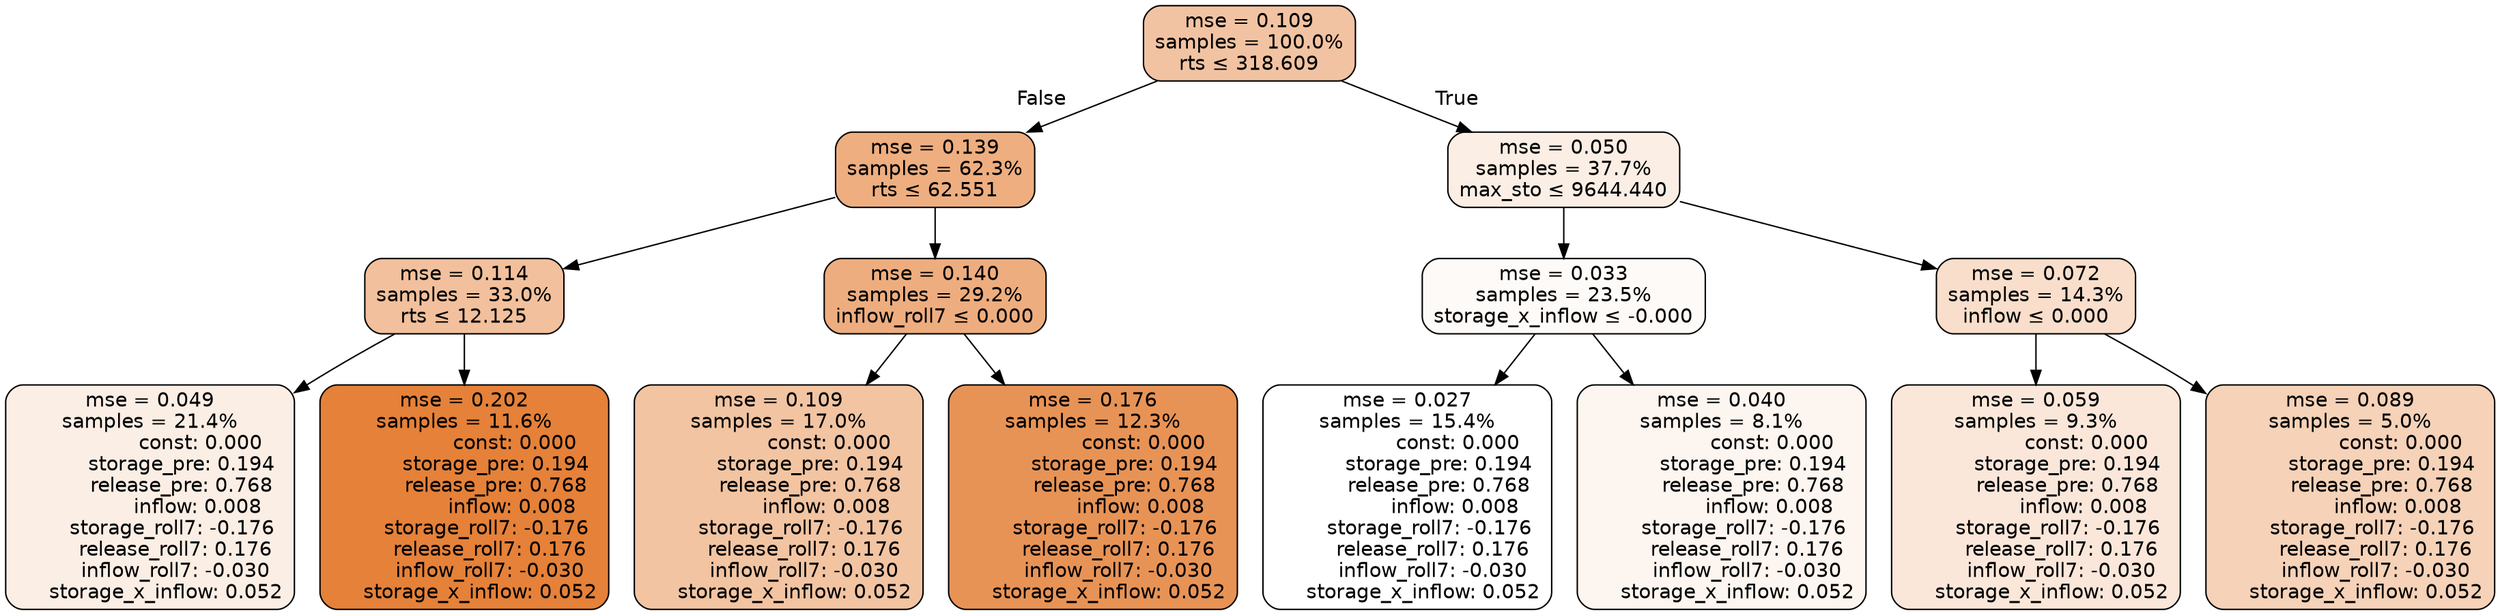 digraph tree {
node [shape=rectangle, style="filled, rounded", color="black", fontname=helvetica] ;
edge [fontname=helvetica] ;
	"0" [label="mse = 0.109
samples = 100.0%
rts &le; 318.609", fillcolor="#f2c3a2"]
	"1" [label="mse = 0.139
samples = 62.3%
rts &le; 62.551", fillcolor="#eeae80"]
	"2" [label="mse = 0.114
samples = 33.0%
rts &le; 12.125", fillcolor="#f2c09c"]
	"3" [label="mse = 0.049
samples = 21.4%
                const: 0.000
          storage_pre: 0.194
          release_pre: 0.768
               inflow: 0.008
       storage_roll7: -0.176
        release_roll7: 0.176
        inflow_roll7: -0.030
     storage_x_inflow: 0.052", fillcolor="#fbeee5"]
	"4" [label="mse = 0.202
samples = 11.6%
                const: 0.000
          storage_pre: 0.194
          release_pre: 0.768
               inflow: 0.008
       storage_roll7: -0.176
        release_roll7: 0.176
        inflow_roll7: -0.030
     storage_x_inflow: 0.052", fillcolor="#e58139"]
	"5" [label="mse = 0.140
samples = 29.2%
inflow_roll7 &le; 0.000", fillcolor="#eead7f"]
	"6" [label="mse = 0.109
samples = 17.0%
                const: 0.000
          storage_pre: 0.194
          release_pre: 0.768
               inflow: 0.008
       storage_roll7: -0.176
        release_roll7: 0.176
        inflow_roll7: -0.030
     storage_x_inflow: 0.052", fillcolor="#f2c4a2"]
	"7" [label="mse = 0.176
samples = 12.3%
                const: 0.000
          storage_pre: 0.194
          release_pre: 0.768
               inflow: 0.008
       storage_roll7: -0.176
        release_roll7: 0.176
        inflow_roll7: -0.030
     storage_x_inflow: 0.052", fillcolor="#e89356"]
	"8" [label="mse = 0.050
samples = 37.7%
max_sto &le; 9644.440", fillcolor="#fbeee4"]
	"9" [label="mse = 0.033
samples = 23.5%
storage_x_inflow &le; -0.000", fillcolor="#fefaf7"]
	"10" [label="mse = 0.027
samples = 15.4%
                const: 0.000
          storage_pre: 0.194
          release_pre: 0.768
               inflow: 0.008
       storage_roll7: -0.176
        release_roll7: 0.176
        inflow_roll7: -0.030
     storage_x_inflow: 0.052", fillcolor="#ffffff"]
	"11" [label="mse = 0.040
samples = 8.1%
                const: 0.000
          storage_pre: 0.194
          release_pre: 0.768
               inflow: 0.008
       storage_roll7: -0.176
        release_roll7: 0.176
        inflow_roll7: -0.030
     storage_x_inflow: 0.052", fillcolor="#fdf5ef"]
	"12" [label="mse = 0.072
samples = 14.3%
inflow &le; 0.000", fillcolor="#f8decb"]
	"13" [label="mse = 0.059
samples = 9.3%
                const: 0.000
          storage_pre: 0.194
          release_pre: 0.768
               inflow: 0.008
       storage_roll7: -0.176
        release_roll7: 0.176
        inflow_roll7: -0.030
     storage_x_inflow: 0.052", fillcolor="#fae7da"]
	"14" [label="mse = 0.089
samples = 5.0%
                const: 0.000
          storage_pre: 0.194
          release_pre: 0.768
               inflow: 0.008
       storage_roll7: -0.176
        release_roll7: 0.176
        inflow_roll7: -0.030
     storage_x_inflow: 0.052", fillcolor="#f5d2b8"]

	"0" -> "1" [labeldistance=2.5, labelangle=45, headlabel="False"]
	"1" -> "2"
	"2" -> "3"
	"2" -> "4"
	"1" -> "5"
	"5" -> "6"
	"5" -> "7"
	"0" -> "8" [labeldistance=2.5, labelangle=-45, headlabel="True"]
	"8" -> "9"
	"9" -> "10"
	"9" -> "11"
	"8" -> "12"
	"12" -> "13"
	"12" -> "14"
}